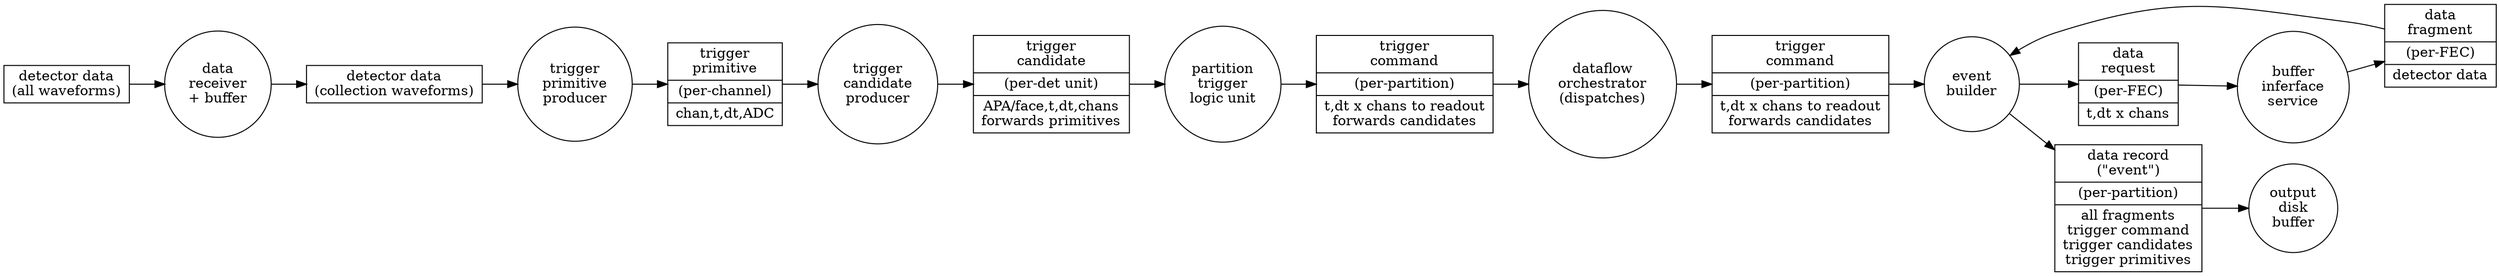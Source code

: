 digraph parts {
        rankdir=LR
        // data
        node[shape=record];
        rwf[label="detector data\n(all waveforms)"];
        bwf[label="detector data\n(collection waveforms)"];
        tprim[label="{trigger\nprimitive}|{(per-channel)}|{chan,t,dt,ADC}"];
        tcand[label="{trigger\ncandidate}|{(per-det unit)}|{APA/face,t,dt,chans\nforwards primitives}"];
        tcmd[label="{trigger\ncommand}|{(per-partition)}|{t,dt x chans to readout\nforwards candidates}"];
        tcmd2[label="{trigger\ncommand}|{(per-partition)}|{t,dt x chans to readout\nforwards candidates}"];
        req[label="{data\nrequest}|{(per-FEC)}|{t,dt x chans}"];
        frag[label="{data\nfragment}|{(per-FEC)}|{detector data}"];
        rec[label="{data record\n(\"event\")}|{(per-partition)}|{all fragments\ntrigger command\ntrigger candidates\ntrigger primitives}"];
        
        // processes
        node[shape=circle];
        recv[label="data\nreceiver\n+ buffer"];
        tpp[label="trigger\nprimitive\nproducer"];
        tcp[label="trigger\ncandidate\nproducer"];
        ptl[label="partition\ntrigger\nlogic unit"];
        dfo[label="dataflow\norchestrator\n(dispatches)"];
        bis[label="buffer\ninferface\nservice"];
        eb[label="event\nbuilder"];
        out[label="output\ndisk\nbuffer"];
        
        rwf->recv->bwf->tpp->tprim->tcp->tcand->ptl->tcmd->dfo->tcmd2->eb->req->bis->frag->eb->rec->out;
        
}
